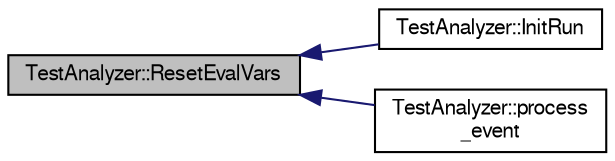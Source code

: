 digraph "TestAnalyzer::ResetEvalVars"
{
  bgcolor="transparent";
  edge [fontname="FreeSans",fontsize="10",labelfontname="FreeSans",labelfontsize="10"];
  node [fontname="FreeSans",fontsize="10",shape=record];
  rankdir="LR";
  Node1 [label="TestAnalyzer::ResetEvalVars",height=0.2,width=0.4,color="black", fillcolor="grey75", style="filled" fontcolor="black"];
  Node1 -> Node2 [dir="back",color="midnightblue",fontsize="10",style="solid",fontname="FreeSans"];
  Node2 [label="TestAnalyzer::InitRun",height=0.2,width=0.4,color="black",URL="$da/da5/classTestAnalyzer.html#ac8df6f429a33803825d57cb3dbc037cb"];
  Node1 -> Node3 [dir="back",color="midnightblue",fontsize="10",style="solid",fontname="FreeSans"];
  Node3 [label="TestAnalyzer::process\l_event",height=0.2,width=0.4,color="black",URL="$da/da5/classTestAnalyzer.html#afc7b2e8c0c816e656f0ee13284edf209"];
}
